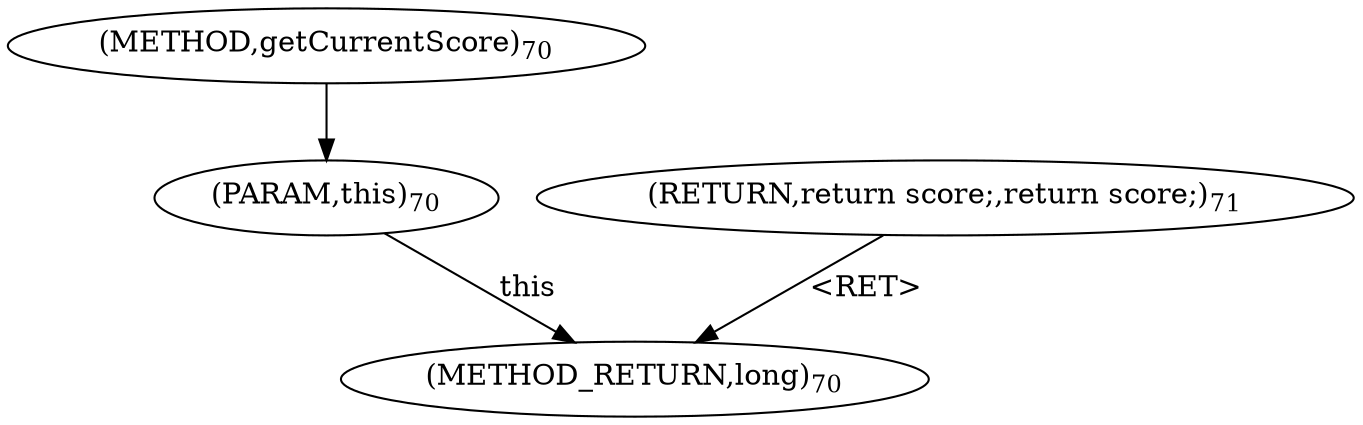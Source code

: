 digraph "getCurrentScore" {  
"189" [label = <(METHOD,getCurrentScore)<SUB>70</SUB>> ]
"198" [label = <(METHOD_RETURN,long)<SUB>70</SUB>> ]
"190" [label = <(PARAM,this)<SUB>70</SUB>> ]
"192" [label = <(RETURN,return score;,return score;)<SUB>71</SUB>> ]
  "192" -> "198"  [ label = "&lt;RET&gt;"] 
  "190" -> "198"  [ label = "this"] 
  "189" -> "190" 
}
